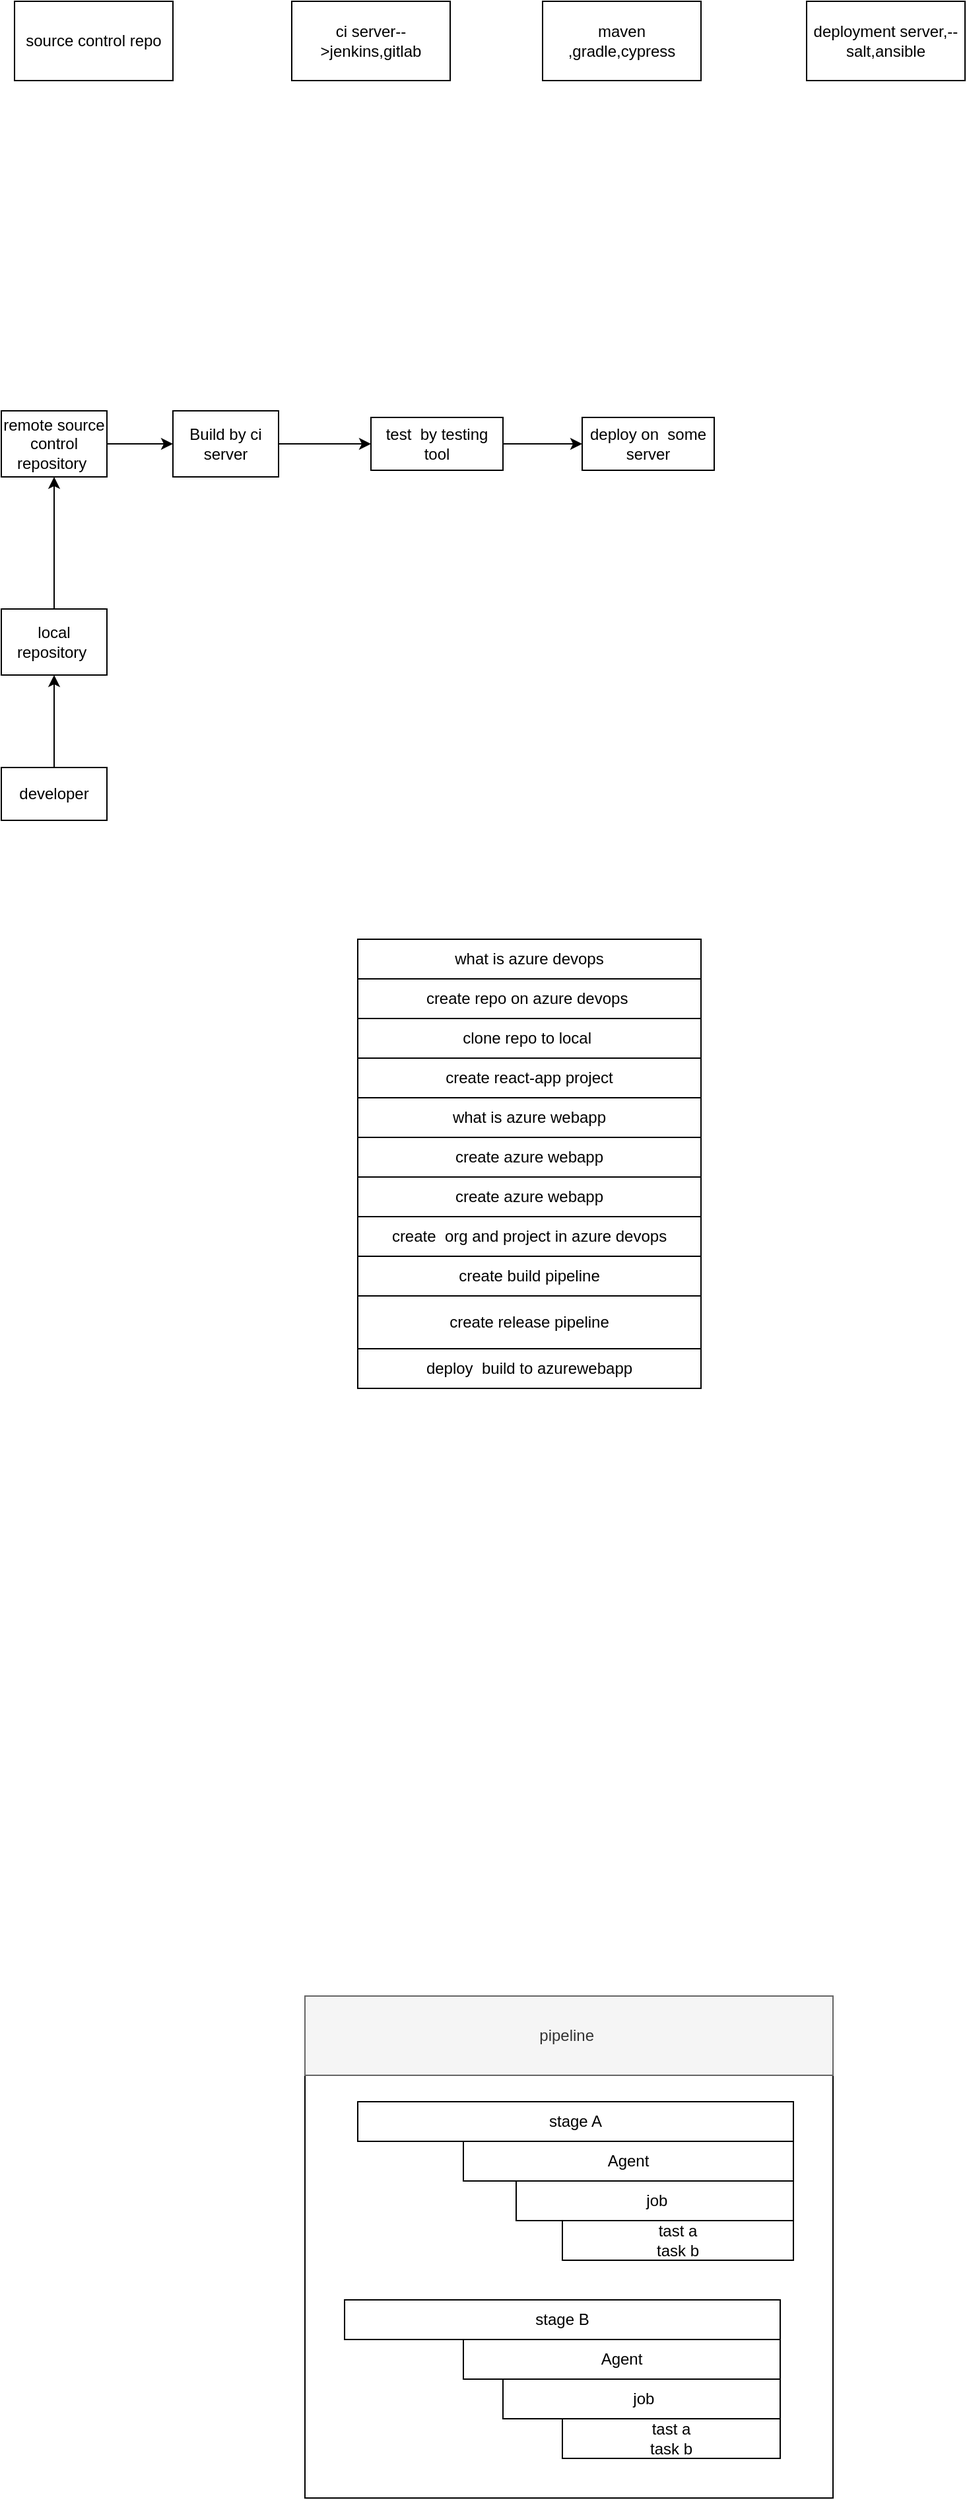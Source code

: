 <mxfile version="14.6.10" type="github">
  <diagram id="NxdACNmFoD3Xdb2OtKcL" name="Page-1">
    <mxGraphModel dx="868" dy="450" grid="1" gridSize="10" guides="1" tooltips="1" connect="1" arrows="1" fold="1" page="1" pageScale="1" pageWidth="1100" pageHeight="850" math="0" shadow="0">
      <root>
        <mxCell id="0" />
        <mxCell id="1" parent="0" />
        <mxCell id="9UxhFUJoxMNwxkB32EQx-5" value="" style="edgeStyle=orthogonalEdgeStyle;rounded=0;orthogonalLoop=1;jettySize=auto;html=1;" parent="1" source="9UxhFUJoxMNwxkB32EQx-1" target="9UxhFUJoxMNwxkB32EQx-2" edge="1">
          <mxGeometry relative="1" as="geometry" />
        </mxCell>
        <mxCell id="9UxhFUJoxMNwxkB32EQx-1" value="remote source control repository&amp;nbsp;" style="rounded=0;whiteSpace=wrap;html=1;" parent="1" vertex="1">
          <mxGeometry x="20" y="540" width="80" height="50" as="geometry" />
        </mxCell>
        <mxCell id="9UxhFUJoxMNwxkB32EQx-9" value="" style="edgeStyle=orthogonalEdgeStyle;rounded=0;orthogonalLoop=1;jettySize=auto;html=1;" parent="1" source="9UxhFUJoxMNwxkB32EQx-2" target="9UxhFUJoxMNwxkB32EQx-8" edge="1">
          <mxGeometry relative="1" as="geometry" />
        </mxCell>
        <mxCell id="9UxhFUJoxMNwxkB32EQx-2" value="Build by ci server" style="rounded=0;whiteSpace=wrap;html=1;" parent="1" vertex="1">
          <mxGeometry x="150" y="540" width="80" height="50" as="geometry" />
        </mxCell>
        <mxCell id="9UxhFUJoxMNwxkB32EQx-12" value="" style="edgeStyle=orthogonalEdgeStyle;rounded=0;orthogonalLoop=1;jettySize=auto;html=1;" parent="1" source="9UxhFUJoxMNwxkB32EQx-8" target="9UxhFUJoxMNwxkB32EQx-11" edge="1">
          <mxGeometry relative="1" as="geometry" />
        </mxCell>
        <mxCell id="9UxhFUJoxMNwxkB32EQx-8" value="test&amp;nbsp; by testing tool" style="rounded=0;whiteSpace=wrap;html=1;" parent="1" vertex="1">
          <mxGeometry x="300" y="545" width="100" height="40" as="geometry" />
        </mxCell>
        <mxCell id="9UxhFUJoxMNwxkB32EQx-11" value="deploy on&amp;nbsp; some server" style="rounded=0;whiteSpace=wrap;html=1;" parent="1" vertex="1">
          <mxGeometry x="460" y="545" width="100" height="40" as="geometry" />
        </mxCell>
        <mxCell id="9UxhFUJoxMNwxkB32EQx-15" value="" style="edgeStyle=orthogonalEdgeStyle;rounded=0;orthogonalLoop=1;jettySize=auto;html=1;" parent="1" source="9UxhFUJoxMNwxkB32EQx-14" target="9UxhFUJoxMNwxkB32EQx-1" edge="1">
          <mxGeometry relative="1" as="geometry" />
        </mxCell>
        <mxCell id="9UxhFUJoxMNwxkB32EQx-14" value="local repository&amp;nbsp;" style="rounded=0;whiteSpace=wrap;html=1;" parent="1" vertex="1">
          <mxGeometry x="20" y="690" width="80" height="50" as="geometry" />
        </mxCell>
        <mxCell id="9UxhFUJoxMNwxkB32EQx-17" value="" style="edgeStyle=orthogonalEdgeStyle;rounded=0;orthogonalLoop=1;jettySize=auto;html=1;" parent="1" source="9UxhFUJoxMNwxkB32EQx-16" target="9UxhFUJoxMNwxkB32EQx-14" edge="1">
          <mxGeometry relative="1" as="geometry" />
        </mxCell>
        <mxCell id="9UxhFUJoxMNwxkB32EQx-16" value="developer" style="rounded=0;whiteSpace=wrap;html=1;" parent="1" vertex="1">
          <mxGeometry x="20" y="810" width="80" height="40" as="geometry" />
        </mxCell>
        <mxCell id="9UxhFUJoxMNwxkB32EQx-19" value="what is azure devops" style="rounded=0;whiteSpace=wrap;html=1;" parent="1" vertex="1">
          <mxGeometry x="290" y="940" width="260" height="30" as="geometry" />
        </mxCell>
        <mxCell id="2LHFZdpEcFpml1XUHQaW-1" value="ci server--&amp;gt;jenkins,gitlab" style="rounded=0;whiteSpace=wrap;html=1;" vertex="1" parent="1">
          <mxGeometry x="240" y="230" width="120" height="60" as="geometry" />
        </mxCell>
        <mxCell id="2LHFZdpEcFpml1XUHQaW-2" value="source control repo" style="rounded=0;whiteSpace=wrap;html=1;" vertex="1" parent="1">
          <mxGeometry x="30" y="230" width="120" height="60" as="geometry" />
        </mxCell>
        <mxCell id="2LHFZdpEcFpml1XUHQaW-3" value="maven ,gradle,cypress" style="rounded=0;whiteSpace=wrap;html=1;" vertex="1" parent="1">
          <mxGeometry x="430" y="230" width="120" height="60" as="geometry" />
        </mxCell>
        <mxCell id="2LHFZdpEcFpml1XUHQaW-4" value="deployment server,--salt,ansible" style="rounded=0;whiteSpace=wrap;html=1;" vertex="1" parent="1">
          <mxGeometry x="630" y="230" width="120" height="60" as="geometry" />
        </mxCell>
        <mxCell id="2LHFZdpEcFpml1XUHQaW-7" value="create repo on azure devops&amp;nbsp;" style="rounded=0;whiteSpace=wrap;html=1;" vertex="1" parent="1">
          <mxGeometry x="290" y="970" width="260" height="30" as="geometry" />
        </mxCell>
        <mxCell id="2LHFZdpEcFpml1XUHQaW-8" value="clone repo to local&amp;nbsp;" style="rounded=0;whiteSpace=wrap;html=1;" vertex="1" parent="1">
          <mxGeometry x="290" y="1000" width="260" height="30" as="geometry" />
        </mxCell>
        <mxCell id="2LHFZdpEcFpml1XUHQaW-9" value="create react-app project" style="rounded=0;whiteSpace=wrap;html=1;" vertex="1" parent="1">
          <mxGeometry x="290" y="1030" width="260" height="30" as="geometry" />
        </mxCell>
        <mxCell id="2LHFZdpEcFpml1XUHQaW-10" value="what is azure webapp" style="rounded=0;whiteSpace=wrap;html=1;" vertex="1" parent="1">
          <mxGeometry x="290" y="1060" width="260" height="30" as="geometry" />
        </mxCell>
        <mxCell id="2LHFZdpEcFpml1XUHQaW-11" value="create azure webapp" style="rounded=0;whiteSpace=wrap;html=1;" vertex="1" parent="1">
          <mxGeometry x="290" y="1090" width="260" height="30" as="geometry" />
        </mxCell>
        <mxCell id="2LHFZdpEcFpml1XUHQaW-12" value="create azure webapp" style="rounded=0;whiteSpace=wrap;html=1;" vertex="1" parent="1">
          <mxGeometry x="290" y="1120" width="260" height="30" as="geometry" />
        </mxCell>
        <mxCell id="2LHFZdpEcFpml1XUHQaW-16" value="create&amp;nbsp; org and project in azure devops" style="rounded=0;whiteSpace=wrap;html=1;" vertex="1" parent="1">
          <mxGeometry x="290" y="1150" width="260" height="30" as="geometry" />
        </mxCell>
        <mxCell id="2LHFZdpEcFpml1XUHQaW-17" value="create build pipeline" style="rounded=0;whiteSpace=wrap;html=1;" vertex="1" parent="1">
          <mxGeometry x="290" y="1180" width="260" height="30" as="geometry" />
        </mxCell>
        <mxCell id="2LHFZdpEcFpml1XUHQaW-18" value="create release pipeline" style="rounded=0;whiteSpace=wrap;html=1;" vertex="1" parent="1">
          <mxGeometry x="290" y="1210" width="260" height="40" as="geometry" />
        </mxCell>
        <mxCell id="2LHFZdpEcFpml1XUHQaW-19" value="deploy&amp;nbsp; build to azurewebapp" style="rounded=0;whiteSpace=wrap;html=1;" vertex="1" parent="1">
          <mxGeometry x="290" y="1250" width="260" height="30" as="geometry" />
        </mxCell>
        <mxCell id="2LHFZdpEcFpml1XUHQaW-35" value="" style="rounded=0;whiteSpace=wrap;html=1;" vertex="1" parent="1">
          <mxGeometry x="250" y="1800" width="400" height="320" as="geometry" />
        </mxCell>
        <mxCell id="2LHFZdpEcFpml1XUHQaW-36" value="stage A" style="rounded=0;whiteSpace=wrap;html=1;" vertex="1" parent="1">
          <mxGeometry x="290" y="1820" width="330" height="30" as="geometry" />
        </mxCell>
        <mxCell id="2LHFZdpEcFpml1XUHQaW-37" value="Agent" style="rounded=0;whiteSpace=wrap;html=1;" vertex="1" parent="1">
          <mxGeometry x="370" y="1850" width="250" height="30" as="geometry" />
        </mxCell>
        <mxCell id="2LHFZdpEcFpml1XUHQaW-38" value="stage B" style="rounded=0;whiteSpace=wrap;html=1;" vertex="1" parent="1">
          <mxGeometry x="280" y="1970" width="330" height="30" as="geometry" />
        </mxCell>
        <mxCell id="2LHFZdpEcFpml1XUHQaW-39" value="&amp;nbsp;job" style="rounded=0;whiteSpace=wrap;html=1;" vertex="1" parent="1">
          <mxGeometry x="410" y="1880" width="210" height="30" as="geometry" />
        </mxCell>
        <mxCell id="2LHFZdpEcFpml1XUHQaW-40" value="tast a&lt;br&gt;task b" style="rounded=0;whiteSpace=wrap;html=1;" vertex="1" parent="1">
          <mxGeometry x="445" y="1910" width="175" height="30" as="geometry" />
        </mxCell>
        <mxCell id="2LHFZdpEcFpml1XUHQaW-41" value="Agent" style="rounded=0;whiteSpace=wrap;html=1;" vertex="1" parent="1">
          <mxGeometry x="370" y="2000" width="240" height="30" as="geometry" />
        </mxCell>
        <mxCell id="2LHFZdpEcFpml1XUHQaW-42" value="&amp;nbsp;job" style="rounded=0;whiteSpace=wrap;html=1;" vertex="1" parent="1">
          <mxGeometry x="400" y="2030" width="210" height="30" as="geometry" />
        </mxCell>
        <mxCell id="2LHFZdpEcFpml1XUHQaW-43" value="tast a&lt;br&gt;task b" style="rounded=0;whiteSpace=wrap;html=1;" vertex="1" parent="1">
          <mxGeometry x="445" y="2060" width="165" height="30" as="geometry" />
        </mxCell>
        <mxCell id="2LHFZdpEcFpml1XUHQaW-44" value="pipeline&amp;nbsp;" style="rounded=0;whiteSpace=wrap;html=1;fillColor=#f5f5f5;strokeColor=#666666;fontColor=#333333;" vertex="1" parent="1">
          <mxGeometry x="250" y="1740" width="400" height="60" as="geometry" />
        </mxCell>
      </root>
    </mxGraphModel>
  </diagram>
</mxfile>
